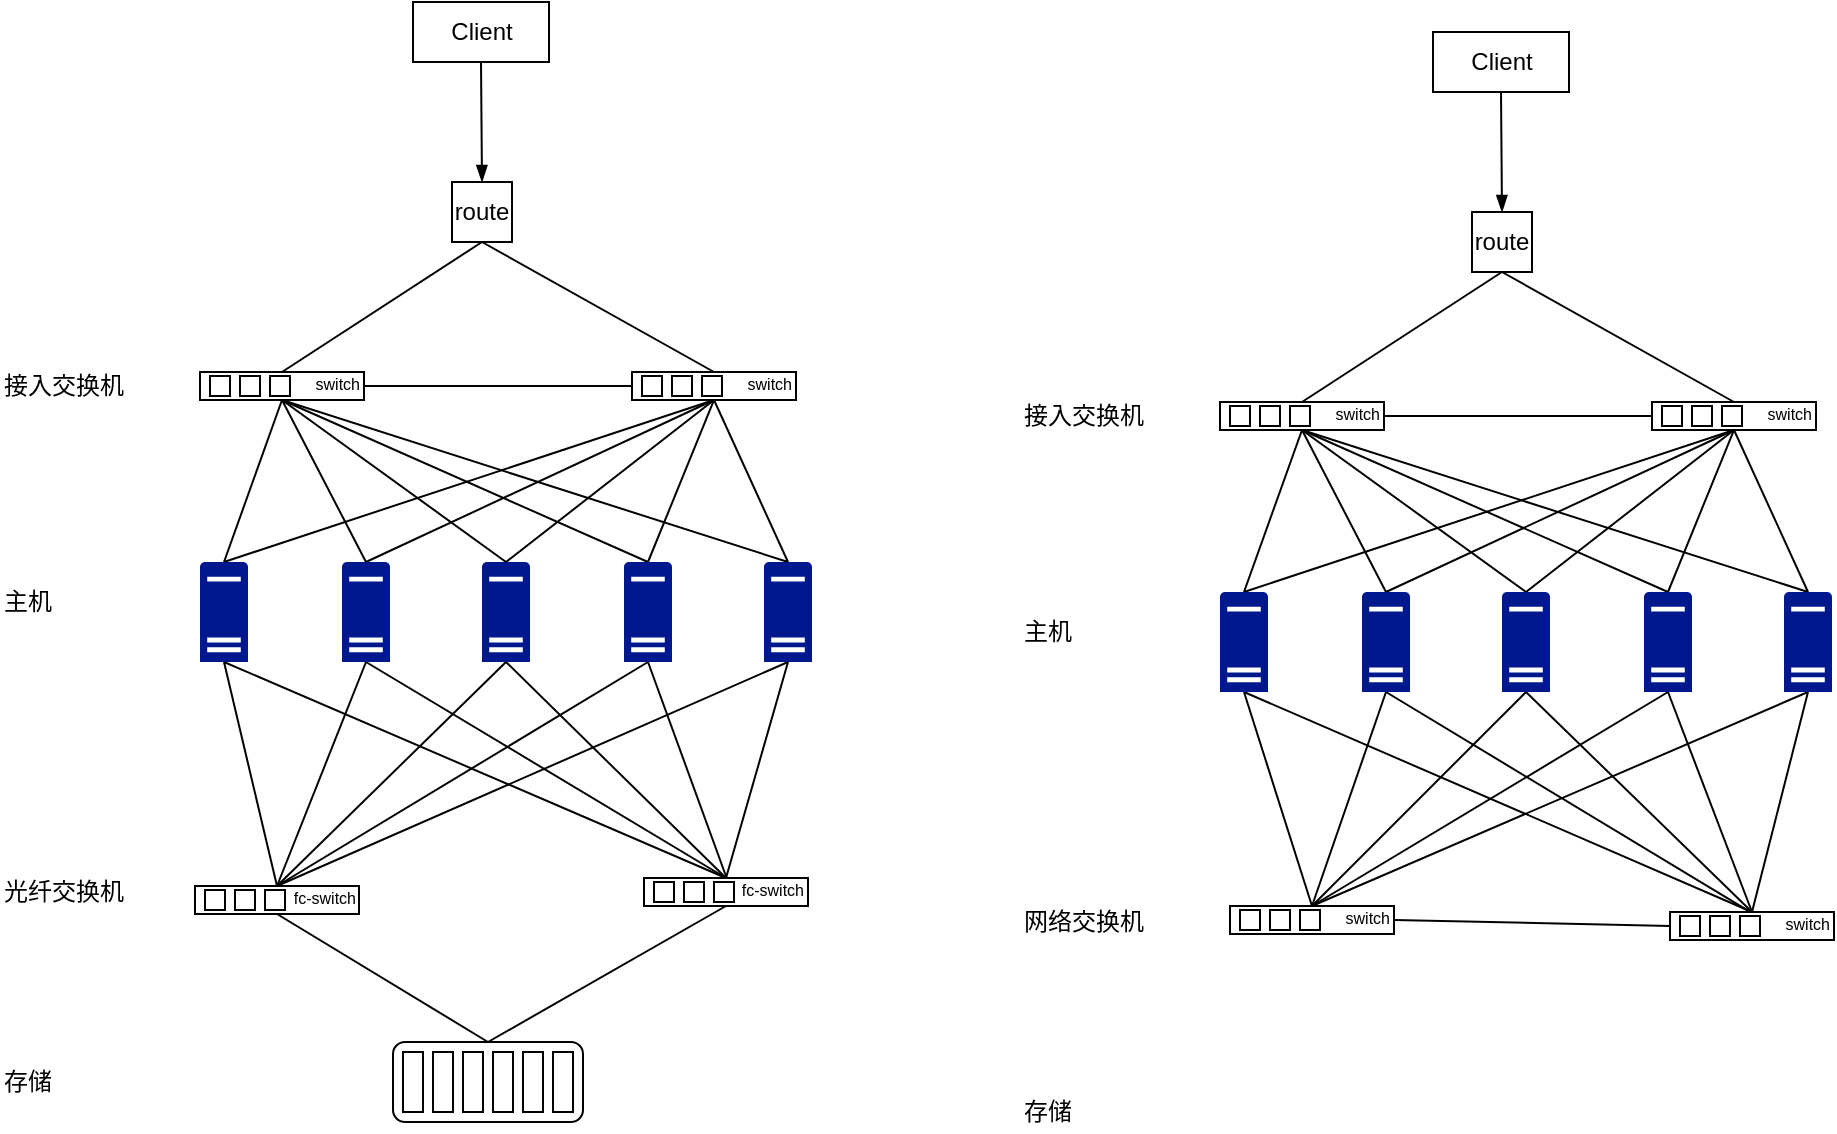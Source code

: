 <mxfile version="11.1.4" type="github"><diagram id="CaBk6unUI1Q5SFw8teh8" name="第 1 页"><mxGraphModel dx="1368" dy="835" grid="1" gridSize="10" guides="1" tooltips="1" connect="1" arrows="1" fold="1" page="1" pageScale="1" pageWidth="3300" pageHeight="4681" math="0" shadow="0"><root><mxCell id="0"/><mxCell id="1" parent="0"/><mxCell id="Tmh2mFzgpx1y0tMReMPV-80" style="rounded=0;orthogonalLoop=1;jettySize=auto;html=1;exitX=0.5;exitY=1;exitDx=0;exitDy=0;exitPerimeter=0;entryX=0.5;entryY=0;entryDx=0;entryDy=0;endArrow=none;endFill=0;" edge="1" parent="1" source="Tmh2mFzgpx1y0tMReMPV-3" target="Tmh2mFzgpx1y0tMReMPV-50"><mxGeometry relative="1" as="geometry"/></mxCell><mxCell id="Tmh2mFzgpx1y0tMReMPV-86" style="edgeStyle=none;rounded=0;orthogonalLoop=1;jettySize=auto;html=1;exitX=0.5;exitY=1;exitDx=0;exitDy=0;exitPerimeter=0;entryX=0.5;entryY=0;entryDx=0;entryDy=0;endArrow=none;endFill=0;" edge="1" parent="1" source="Tmh2mFzgpx1y0tMReMPV-3" target="Tmh2mFzgpx1y0tMReMPV-56"><mxGeometry relative="1" as="geometry"/></mxCell><mxCell id="Tmh2mFzgpx1y0tMReMPV-94" style="edgeStyle=none;rounded=0;orthogonalLoop=1;jettySize=auto;html=1;exitX=0.5;exitY=0;exitDx=0;exitDy=0;exitPerimeter=0;entryX=0.5;entryY=1;entryDx=0;entryDy=0;endArrow=none;endFill=0;" edge="1" parent="1" source="Tmh2mFzgpx1y0tMReMPV-3" target="Tmh2mFzgpx1y0tMReMPV-32"><mxGeometry relative="1" as="geometry"/></mxCell><mxCell id="Tmh2mFzgpx1y0tMReMPV-99" style="edgeStyle=none;rounded=0;orthogonalLoop=1;jettySize=auto;html=1;exitX=0.5;exitY=0;exitDx=0;exitDy=0;exitPerimeter=0;entryX=0.5;entryY=1;entryDx=0;entryDy=0;endArrow=none;endFill=0;" edge="1" parent="1" source="Tmh2mFzgpx1y0tMReMPV-3" target="Tmh2mFzgpx1y0tMReMPV-38"><mxGeometry relative="1" as="geometry"/></mxCell><mxCell id="Tmh2mFzgpx1y0tMReMPV-3" value="" style="pointerEvents=1;shadow=0;dashed=0;html=1;strokeColor=none;labelPosition=center;verticalLabelPosition=bottom;verticalAlign=top;align=center;shape=mxgraph.mscae.enterprise.server_generic;fillColor=#00188D;" vertex="1" parent="1"><mxGeometry x="150" y="320.0" width="24" height="50" as="geometry"/></mxCell><mxCell id="Tmh2mFzgpx1y0tMReMPV-84" style="edgeStyle=none;rounded=0;orthogonalLoop=1;jettySize=auto;html=1;exitX=0.5;exitY=1;exitDx=0;exitDy=0;exitPerimeter=0;entryX=0.5;entryY=0;entryDx=0;entryDy=0;endArrow=none;endFill=0;" edge="1" parent="1" source="Tmh2mFzgpx1y0tMReMPV-27" target="Tmh2mFzgpx1y0tMReMPV-50"><mxGeometry relative="1" as="geometry"/></mxCell><mxCell id="Tmh2mFzgpx1y0tMReMPV-88" style="edgeStyle=none;rounded=0;orthogonalLoop=1;jettySize=auto;html=1;exitX=0.5;exitY=1;exitDx=0;exitDy=0;exitPerimeter=0;entryX=0.633;entryY=-0.2;entryDx=0;entryDy=0;entryPerimeter=0;endArrow=none;endFill=0;" edge="1" parent="1" source="Tmh2mFzgpx1y0tMReMPV-27" target="Tmh2mFzgpx1y0tMReMPV-59"><mxGeometry relative="1" as="geometry"/></mxCell><mxCell id="Tmh2mFzgpx1y0tMReMPV-97" style="edgeStyle=none;rounded=0;orthogonalLoop=1;jettySize=auto;html=1;exitX=0.5;exitY=0;exitDx=0;exitDy=0;exitPerimeter=0;endArrow=none;endFill=0;entryX=0.5;entryY=1;entryDx=0;entryDy=0;" edge="1" parent="1" source="Tmh2mFzgpx1y0tMReMPV-27" target="Tmh2mFzgpx1y0tMReMPV-32"><mxGeometry relative="1" as="geometry"><mxPoint x="200" y="240" as="targetPoint"/></mxGeometry></mxCell><mxCell id="Tmh2mFzgpx1y0tMReMPV-103" style="edgeStyle=none;rounded=0;orthogonalLoop=1;jettySize=auto;html=1;exitX=0.5;exitY=0;exitDx=0;exitDy=0;exitPerimeter=0;entryX=0.499;entryY=1.015;entryDx=0;entryDy=0;entryPerimeter=0;endArrow=none;endFill=0;" edge="1" parent="1" source="Tmh2mFzgpx1y0tMReMPV-27" target="Tmh2mFzgpx1y0tMReMPV-38"><mxGeometry relative="1" as="geometry"/></mxCell><mxCell id="Tmh2mFzgpx1y0tMReMPV-27" value="" style="pointerEvents=1;shadow=0;dashed=0;html=1;strokeColor=none;labelPosition=center;verticalLabelPosition=bottom;verticalAlign=top;align=center;shape=mxgraph.mscae.enterprise.server_generic;fillColor=#00188D;" vertex="1" parent="1"><mxGeometry x="362" y="320.0" width="24" height="50" as="geometry"/></mxCell><mxCell id="Tmh2mFzgpx1y0tMReMPV-81" style="edgeStyle=none;rounded=0;orthogonalLoop=1;jettySize=auto;html=1;exitX=0.5;exitY=1;exitDx=0;exitDy=0;exitPerimeter=0;entryX=0.5;entryY=0;entryDx=0;entryDy=0;endArrow=none;endFill=0;" edge="1" parent="1" source="Tmh2mFzgpx1y0tMReMPV-28" target="Tmh2mFzgpx1y0tMReMPV-50"><mxGeometry relative="1" as="geometry"/></mxCell><mxCell id="Tmh2mFzgpx1y0tMReMPV-95" style="edgeStyle=none;rounded=0;orthogonalLoop=1;jettySize=auto;html=1;exitX=0.5;exitY=0;exitDx=0;exitDy=0;exitPerimeter=0;endArrow=none;endFill=0;entryX=0.5;entryY=1;entryDx=0;entryDy=0;" edge="1" parent="1" source="Tmh2mFzgpx1y0tMReMPV-28" target="Tmh2mFzgpx1y0tMReMPV-32"><mxGeometry relative="1" as="geometry"><mxPoint x="200" y="240" as="targetPoint"/></mxGeometry></mxCell><mxCell id="Tmh2mFzgpx1y0tMReMPV-101" style="edgeStyle=none;rounded=0;orthogonalLoop=1;jettySize=auto;html=1;exitX=0.5;exitY=0;exitDx=0;exitDy=0;exitPerimeter=0;entryX=0.5;entryY=1;entryDx=0;entryDy=0;endArrow=none;endFill=0;" edge="1" parent="1" source="Tmh2mFzgpx1y0tMReMPV-28" target="Tmh2mFzgpx1y0tMReMPV-38"><mxGeometry relative="1" as="geometry"/></mxCell><mxCell id="Tmh2mFzgpx1y0tMReMPV-189" style="edgeStyle=none;rounded=0;orthogonalLoop=1;jettySize=auto;html=1;exitX=0.5;exitY=1;exitDx=0;exitDy=0;exitPerimeter=0;startArrow=none;startFill=0;endArrow=none;endFill=0;entryX=0.5;entryY=0;entryDx=0;entryDy=0;" edge="1" parent="1" source="Tmh2mFzgpx1y0tMReMPV-28" target="Tmh2mFzgpx1y0tMReMPV-56"><mxGeometry relative="1" as="geometry"><mxPoint x="410" y="470" as="targetPoint"/></mxGeometry></mxCell><mxCell id="Tmh2mFzgpx1y0tMReMPV-28" value="" style="pointerEvents=1;shadow=0;dashed=0;html=1;strokeColor=none;labelPosition=center;verticalLabelPosition=bottom;verticalAlign=top;align=center;shape=mxgraph.mscae.enterprise.server_generic;fillColor=#00188D;" vertex="1" parent="1"><mxGeometry x="221" y="320.0" width="24" height="50" as="geometry"/></mxCell><mxCell id="Tmh2mFzgpx1y0tMReMPV-82" style="edgeStyle=none;rounded=0;orthogonalLoop=1;jettySize=auto;html=1;exitX=0.5;exitY=1;exitDx=0;exitDy=0;exitPerimeter=0;endArrow=none;endFill=0;entryX=0.5;entryY=0;entryDx=0;entryDy=0;" edge="1" parent="1" source="Tmh2mFzgpx1y0tMReMPV-29" target="Tmh2mFzgpx1y0tMReMPV-50"><mxGeometry relative="1" as="geometry"><mxPoint x="210" y="480.0" as="targetPoint"/></mxGeometry></mxCell><mxCell id="Tmh2mFzgpx1y0tMReMPV-87" style="edgeStyle=none;rounded=0;orthogonalLoop=1;jettySize=auto;html=1;exitX=0.5;exitY=1;exitDx=0;exitDy=0;exitPerimeter=0;endArrow=none;endFill=0;entryX=0.5;entryY=0;entryDx=0;entryDy=0;" edge="1" parent="1" source="Tmh2mFzgpx1y0tMReMPV-29" target="Tmh2mFzgpx1y0tMReMPV-56"><mxGeometry relative="1" as="geometry"><mxPoint x="380" y="480" as="targetPoint"/></mxGeometry></mxCell><mxCell id="Tmh2mFzgpx1y0tMReMPV-96" style="edgeStyle=none;rounded=0;orthogonalLoop=1;jettySize=auto;html=1;exitX=0.5;exitY=0;exitDx=0;exitDy=0;exitPerimeter=0;endArrow=none;endFill=0;entryX=0.5;entryY=1;entryDx=0;entryDy=0;" edge="1" parent="1" source="Tmh2mFzgpx1y0tMReMPV-29" target="Tmh2mFzgpx1y0tMReMPV-32"><mxGeometry relative="1" as="geometry"><mxPoint x="200" y="240" as="targetPoint"/></mxGeometry></mxCell><mxCell id="Tmh2mFzgpx1y0tMReMPV-102" style="edgeStyle=none;rounded=0;orthogonalLoop=1;jettySize=auto;html=1;exitX=0.5;exitY=0;exitDx=0;exitDy=0;exitPerimeter=0;endArrow=none;endFill=0;entryX=0.5;entryY=1;entryDx=0;entryDy=0;" edge="1" parent="1" source="Tmh2mFzgpx1y0tMReMPV-29" target="Tmh2mFzgpx1y0tMReMPV-38"><mxGeometry relative="1" as="geometry"><mxPoint x="370" y="230" as="targetPoint"/></mxGeometry></mxCell><mxCell id="Tmh2mFzgpx1y0tMReMPV-29" value="" style="pointerEvents=1;shadow=0;dashed=0;html=1;strokeColor=none;labelPosition=center;verticalLabelPosition=bottom;verticalAlign=top;align=center;shape=mxgraph.mscae.enterprise.server_generic;fillColor=#00188D;" vertex="1" parent="1"><mxGeometry x="291" y="320.0" width="24" height="50" as="geometry"/></mxCell><mxCell id="Tmh2mFzgpx1y0tMReMPV-85" style="edgeStyle=none;rounded=0;orthogonalLoop=1;jettySize=auto;html=1;exitX=0.5;exitY=1;exitDx=0;exitDy=0;exitPerimeter=0;entryX=0.5;entryY=0;entryDx=0;entryDy=0;endArrow=none;endFill=0;" edge="1" parent="1" source="Tmh2mFzgpx1y0tMReMPV-30" target="Tmh2mFzgpx1y0tMReMPV-50"><mxGeometry relative="1" as="geometry"/></mxCell><mxCell id="Tmh2mFzgpx1y0tMReMPV-89" style="edgeStyle=none;rounded=0;orthogonalLoop=1;jettySize=auto;html=1;exitX=0.5;exitY=1;exitDx=0;exitDy=0;exitPerimeter=0;entryX=0.5;entryY=0;entryDx=0;entryDy=0;endArrow=none;endFill=0;" edge="1" parent="1" source="Tmh2mFzgpx1y0tMReMPV-30" target="Tmh2mFzgpx1y0tMReMPV-56"><mxGeometry relative="1" as="geometry"/></mxCell><mxCell id="Tmh2mFzgpx1y0tMReMPV-98" style="edgeStyle=none;rounded=0;orthogonalLoop=1;jettySize=auto;html=1;exitX=0.5;exitY=0;exitDx=0;exitDy=0;exitPerimeter=0;endArrow=none;endFill=0;entryX=0.5;entryY=1;entryDx=0;entryDy=0;" edge="1" parent="1" source="Tmh2mFzgpx1y0tMReMPV-30" target="Tmh2mFzgpx1y0tMReMPV-32"><mxGeometry relative="1" as="geometry"><mxPoint x="200" y="240" as="targetPoint"/></mxGeometry></mxCell><mxCell id="Tmh2mFzgpx1y0tMReMPV-104" style="edgeStyle=none;rounded=0;orthogonalLoop=1;jettySize=auto;html=1;exitX=0.5;exitY=0;exitDx=0;exitDy=0;exitPerimeter=0;entryX=0.5;entryY=1;entryDx=0;entryDy=0;endArrow=none;endFill=0;" edge="1" parent="1" source="Tmh2mFzgpx1y0tMReMPV-30" target="Tmh2mFzgpx1y0tMReMPV-38"><mxGeometry relative="1" as="geometry"/></mxCell><mxCell id="Tmh2mFzgpx1y0tMReMPV-30" value="" style="pointerEvents=1;shadow=0;dashed=0;html=1;strokeColor=none;labelPosition=center;verticalLabelPosition=bottom;verticalAlign=top;align=center;shape=mxgraph.mscae.enterprise.server_generic;fillColor=#00188D;" vertex="1" parent="1"><mxGeometry x="432" y="320.0" width="24" height="50" as="geometry"/></mxCell><mxCell id="Tmh2mFzgpx1y0tMReMPV-93" style="edgeStyle=none;rounded=0;orthogonalLoop=1;jettySize=auto;html=1;exitX=0.5;exitY=1;exitDx=0;exitDy=0;entryX=0.5;entryY=0;entryDx=0;entryDy=0;endArrow=none;endFill=0;" edge="1" parent="1" source="Tmh2mFzgpx1y0tMReMPV-47" target="Tmh2mFzgpx1y0tMReMPV-32"><mxGeometry relative="1" as="geometry"/></mxCell><mxCell id="Tmh2mFzgpx1y0tMReMPV-105" style="edgeStyle=none;rounded=0;orthogonalLoop=1;jettySize=auto;html=1;exitX=0.5;exitY=1;exitDx=0;exitDy=0;entryX=0.5;entryY=0;entryDx=0;entryDy=0;endArrow=none;endFill=0;" edge="1" parent="1" source="Tmh2mFzgpx1y0tMReMPV-47" target="Tmh2mFzgpx1y0tMReMPV-38"><mxGeometry relative="1" as="geometry"/></mxCell><mxCell id="Tmh2mFzgpx1y0tMReMPV-47" value="route" style="whiteSpace=wrap;html=1;aspect=fixed;fillColor=#FFFFFF;" vertex="1" parent="1"><mxGeometry x="276" y="130" width="30" height="30" as="geometry"/></mxCell><mxCell id="Tmh2mFzgpx1y0tMReMPV-60" value="" style="group" vertex="1" connectable="0" parent="1"><mxGeometry x="372" y="478" width="82" height="14" as="geometry"/></mxCell><mxCell id="Tmh2mFzgpx1y0tMReMPV-54" value="" style="group" vertex="1" connectable="0" parent="Tmh2mFzgpx1y0tMReMPV-60"><mxGeometry width="82" height="14" as="geometry"/></mxCell><mxCell id="Tmh2mFzgpx1y0tMReMPV-55" value="" style="group" vertex="1" connectable="0" parent="Tmh2mFzgpx1y0tMReMPV-54"><mxGeometry width="82" height="14" as="geometry"/></mxCell><mxCell id="Tmh2mFzgpx1y0tMReMPV-56" value="&lt;p&gt;&lt;font style=&quot;font-size: 8px ; line-height: 310%&quot;&gt;fc-switch&lt;/font&gt;&lt;/p&gt;" style="rounded=1;whiteSpace=wrap;html=1;fillColor=#FFFFFF;arcSize=0;align=right;" vertex="1" parent="Tmh2mFzgpx1y0tMReMPV-55"><mxGeometry width="82" height="14" as="geometry"/></mxCell><mxCell id="Tmh2mFzgpx1y0tMReMPV-57" value="" style="whiteSpace=wrap;html=1;aspect=fixed;fillColor=#FFFFFF;" vertex="1" parent="Tmh2mFzgpx1y0tMReMPV-55"><mxGeometry x="5" y="2" width="10" height="10" as="geometry"/></mxCell><mxCell id="Tmh2mFzgpx1y0tMReMPV-58" value="" style="whiteSpace=wrap;html=1;aspect=fixed;fillColor=#FFFFFF;" vertex="1" parent="Tmh2mFzgpx1y0tMReMPV-55"><mxGeometry x="20" y="2" width="10" height="10" as="geometry"/></mxCell><mxCell id="Tmh2mFzgpx1y0tMReMPV-59" value="" style="whiteSpace=wrap;html=1;aspect=fixed;fillColor=#FFFFFF;" vertex="1" parent="Tmh2mFzgpx1y0tMReMPV-55"><mxGeometry x="35" y="2" width="10" height="10" as="geometry"/></mxCell><mxCell id="Tmh2mFzgpx1y0tMReMPV-61" value="" style="group" vertex="1" connectable="0" parent="1"><mxGeometry x="147.5" y="482" width="82" height="14" as="geometry"/></mxCell><mxCell id="Tmh2mFzgpx1y0tMReMPV-48" value="" style="group" vertex="1" connectable="0" parent="Tmh2mFzgpx1y0tMReMPV-61"><mxGeometry width="82" height="14" as="geometry"/></mxCell><mxCell id="Tmh2mFzgpx1y0tMReMPV-49" value="" style="group" vertex="1" connectable="0" parent="Tmh2mFzgpx1y0tMReMPV-48"><mxGeometry width="82" height="14" as="geometry"/></mxCell><mxCell id="Tmh2mFzgpx1y0tMReMPV-50" value="&lt;p&gt;&lt;font style=&quot;font-size: 8px ; line-height: 310%&quot;&gt;fc-switch&lt;/font&gt;&lt;/p&gt;" style="rounded=1;whiteSpace=wrap;html=1;fillColor=#FFFFFF;arcSize=0;align=right;" vertex="1" parent="Tmh2mFzgpx1y0tMReMPV-49"><mxGeometry width="82" height="14" as="geometry"/></mxCell><mxCell id="Tmh2mFzgpx1y0tMReMPV-51" value="" style="whiteSpace=wrap;html=1;aspect=fixed;fillColor=#FFFFFF;" vertex="1" parent="Tmh2mFzgpx1y0tMReMPV-49"><mxGeometry x="5" y="2" width="10" height="10" as="geometry"/></mxCell><mxCell id="Tmh2mFzgpx1y0tMReMPV-52" value="" style="whiteSpace=wrap;html=1;aspect=fixed;fillColor=#FFFFFF;" vertex="1" parent="Tmh2mFzgpx1y0tMReMPV-49"><mxGeometry x="20" y="2" width="10" height="10" as="geometry"/></mxCell><mxCell id="Tmh2mFzgpx1y0tMReMPV-53" value="" style="whiteSpace=wrap;html=1;aspect=fixed;fillColor=#FFFFFF;" vertex="1" parent="Tmh2mFzgpx1y0tMReMPV-49"><mxGeometry x="35" y="2" width="10" height="10" as="geometry"/></mxCell><mxCell id="Tmh2mFzgpx1y0tMReMPV-62" value="" style="group" vertex="1" connectable="0" parent="1"><mxGeometry x="150" y="225" width="82" height="14" as="geometry"/></mxCell><mxCell id="Tmh2mFzgpx1y0tMReMPV-31" value="" style="group" vertex="1" connectable="0" parent="Tmh2mFzgpx1y0tMReMPV-62"><mxGeometry width="82" height="14" as="geometry"/></mxCell><mxCell id="Tmh2mFzgpx1y0tMReMPV-32" value="&lt;p&gt;&lt;font style=&quot;font-size: 8px ; line-height: 310%&quot;&gt;switch&lt;/font&gt;&lt;/p&gt;" style="rounded=1;whiteSpace=wrap;html=1;fillColor=#FFFFFF;arcSize=0;align=right;" vertex="1" parent="Tmh2mFzgpx1y0tMReMPV-31"><mxGeometry width="82" height="14" as="geometry"/></mxCell><mxCell id="Tmh2mFzgpx1y0tMReMPV-33" value="" style="whiteSpace=wrap;html=1;aspect=fixed;fillColor=#FFFFFF;" vertex="1" parent="Tmh2mFzgpx1y0tMReMPV-31"><mxGeometry x="5" y="2" width="10" height="10" as="geometry"/></mxCell><mxCell id="Tmh2mFzgpx1y0tMReMPV-34" value="" style="whiteSpace=wrap;html=1;aspect=fixed;fillColor=#FFFFFF;" vertex="1" parent="Tmh2mFzgpx1y0tMReMPV-31"><mxGeometry x="20" y="2" width="10" height="10" as="geometry"/></mxCell><mxCell id="Tmh2mFzgpx1y0tMReMPV-35" value="" style="whiteSpace=wrap;html=1;aspect=fixed;fillColor=#FFFFFF;" vertex="1" parent="Tmh2mFzgpx1y0tMReMPV-31"><mxGeometry x="35" y="2" width="10" height="10" as="geometry"/></mxCell><mxCell id="Tmh2mFzgpx1y0tMReMPV-63" value="" style="group" vertex="1" connectable="0" parent="1"><mxGeometry x="366" y="225" width="82" height="14" as="geometry"/></mxCell><mxCell id="Tmh2mFzgpx1y0tMReMPV-37" value="" style="group" vertex="1" connectable="0" parent="Tmh2mFzgpx1y0tMReMPV-63"><mxGeometry width="82" height="14" as="geometry"/></mxCell><mxCell id="Tmh2mFzgpx1y0tMReMPV-38" value="&lt;p&gt;&lt;font style=&quot;font-size: 8px ; line-height: 310%&quot;&gt;switch&lt;/font&gt;&lt;/p&gt;" style="rounded=1;whiteSpace=wrap;html=1;fillColor=#FFFFFF;arcSize=0;align=right;" vertex="1" parent="Tmh2mFzgpx1y0tMReMPV-37"><mxGeometry width="82" height="14" as="geometry"/></mxCell><mxCell id="Tmh2mFzgpx1y0tMReMPV-39" value="" style="whiteSpace=wrap;html=1;aspect=fixed;fillColor=#FFFFFF;" vertex="1" parent="Tmh2mFzgpx1y0tMReMPV-37"><mxGeometry x="5" y="2" width="10" height="10" as="geometry"/></mxCell><mxCell id="Tmh2mFzgpx1y0tMReMPV-40" value="" style="whiteSpace=wrap;html=1;aspect=fixed;fillColor=#FFFFFF;" vertex="1" parent="Tmh2mFzgpx1y0tMReMPV-37"><mxGeometry x="20" y="2" width="10" height="10" as="geometry"/></mxCell><mxCell id="Tmh2mFzgpx1y0tMReMPV-41" value="" style="whiteSpace=wrap;html=1;aspect=fixed;fillColor=#FFFFFF;" vertex="1" parent="Tmh2mFzgpx1y0tMReMPV-37"><mxGeometry x="35" y="2" width="10" height="10" as="geometry"/></mxCell><mxCell id="Tmh2mFzgpx1y0tMReMPV-79" value="" style="group" vertex="1" connectable="0" parent="1"><mxGeometry x="246.5" y="560" width="95" height="40" as="geometry"/></mxCell><mxCell id="Tmh2mFzgpx1y0tMReMPV-77" value="" style="group" vertex="1" connectable="0" parent="Tmh2mFzgpx1y0tMReMPV-79"><mxGeometry width="95" height="40" as="geometry"/></mxCell><mxCell id="Tmh2mFzgpx1y0tMReMPV-74" value="" style="group" vertex="1" connectable="0" parent="Tmh2mFzgpx1y0tMReMPV-77"><mxGeometry width="95" height="40" as="geometry"/></mxCell><mxCell id="Tmh2mFzgpx1y0tMReMPV-73" value="" style="group" vertex="1" connectable="0" parent="Tmh2mFzgpx1y0tMReMPV-74"><mxGeometry width="95" height="40" as="geometry"/></mxCell><mxCell id="Tmh2mFzgpx1y0tMReMPV-64" value="" style="group" vertex="1" connectable="0" parent="Tmh2mFzgpx1y0tMReMPV-73"><mxGeometry width="95" height="40" as="geometry"/></mxCell><mxCell id="Tmh2mFzgpx1y0tMReMPV-65" value="" style="rounded=1;whiteSpace=wrap;html=1;fillColor=#FFFFFF;" vertex="1" parent="Tmh2mFzgpx1y0tMReMPV-64"><mxGeometry width="95" height="40" as="geometry"/></mxCell><mxCell id="Tmh2mFzgpx1y0tMReMPV-66" value="" style="rounded=0;whiteSpace=wrap;html=1;fillColor=#FFFFFF;" vertex="1" parent="Tmh2mFzgpx1y0tMReMPV-64"><mxGeometry x="5" y="5" width="10" height="30" as="geometry"/></mxCell><mxCell id="Tmh2mFzgpx1y0tMReMPV-67" value="" style="rounded=0;whiteSpace=wrap;html=1;fillColor=#FFFFFF;" vertex="1" parent="Tmh2mFzgpx1y0tMReMPV-64"><mxGeometry x="20" y="5" width="10" height="30" as="geometry"/></mxCell><mxCell id="Tmh2mFzgpx1y0tMReMPV-68" value="" style="rounded=0;whiteSpace=wrap;html=1;fillColor=#FFFFFF;" vertex="1" parent="Tmh2mFzgpx1y0tMReMPV-64"><mxGeometry x="35" y="5" width="10" height="30" as="geometry"/></mxCell><mxCell id="Tmh2mFzgpx1y0tMReMPV-69" value="" style="rounded=0;whiteSpace=wrap;html=1;fillColor=#FFFFFF;" vertex="1" parent="Tmh2mFzgpx1y0tMReMPV-64"><mxGeometry x="50" y="5" width="10" height="30" as="geometry"/></mxCell><mxCell id="Tmh2mFzgpx1y0tMReMPV-70" value="" style="rounded=0;whiteSpace=wrap;html=1;fillColor=#FFFFFF;" vertex="1" parent="Tmh2mFzgpx1y0tMReMPV-64"><mxGeometry x="65" y="5" width="10" height="30" as="geometry"/></mxCell><mxCell id="Tmh2mFzgpx1y0tMReMPV-71" value="" style="rounded=0;whiteSpace=wrap;html=1;fillColor=#FFFFFF;" vertex="1" parent="Tmh2mFzgpx1y0tMReMPV-64"><mxGeometry x="80" y="5" width="10" height="30" as="geometry"/></mxCell><mxCell id="Tmh2mFzgpx1y0tMReMPV-90" style="edgeStyle=none;rounded=0;orthogonalLoop=1;jettySize=auto;html=1;exitX=0.5;exitY=1;exitDx=0;exitDy=0;entryX=0.5;entryY=0;entryDx=0;entryDy=0;endArrow=none;endFill=0;" edge="1" parent="1" source="Tmh2mFzgpx1y0tMReMPV-50" target="Tmh2mFzgpx1y0tMReMPV-65"><mxGeometry relative="1" as="geometry"/></mxCell><mxCell id="Tmh2mFzgpx1y0tMReMPV-91" style="edgeStyle=none;rounded=0;orthogonalLoop=1;jettySize=auto;html=1;exitX=0.5;exitY=1;exitDx=0;exitDy=0;entryX=0.5;entryY=0;entryDx=0;entryDy=0;endArrow=none;endFill=0;" edge="1" parent="1" source="Tmh2mFzgpx1y0tMReMPV-56" target="Tmh2mFzgpx1y0tMReMPV-65"><mxGeometry relative="1" as="geometry"/></mxCell><mxCell id="Tmh2mFzgpx1y0tMReMPV-107" style="edgeStyle=none;rounded=0;orthogonalLoop=1;jettySize=auto;html=1;exitX=0.5;exitY=1;exitDx=0;exitDy=0;entryX=0.5;entryY=0;entryDx=0;entryDy=0;endArrow=blockThin;endFill=1;startArrow=none;startFill=0;" edge="1" parent="1" source="Tmh2mFzgpx1y0tMReMPV-106" target="Tmh2mFzgpx1y0tMReMPV-47"><mxGeometry relative="1" as="geometry"/></mxCell><mxCell id="Tmh2mFzgpx1y0tMReMPV-106" value="Client" style="rounded=0;whiteSpace=wrap;html=1;fillColor=#FFFFFF;" vertex="1" parent="1"><mxGeometry x="256.5" y="40" width="68" height="30" as="geometry"/></mxCell><mxCell id="Tmh2mFzgpx1y0tMReMPV-109" value="接入交换机" style="text;html=1;resizable=0;points=[];autosize=1;align=left;verticalAlign=top;spacingTop=-4;" vertex="1" parent="1"><mxGeometry x="50" y="222" width="80" height="20" as="geometry"/></mxCell><mxCell id="Tmh2mFzgpx1y0tMReMPV-110" value="主机" style="text;html=1;resizable=0;points=[];autosize=1;align=left;verticalAlign=top;spacingTop=-4;" vertex="1" parent="1"><mxGeometry x="50" y="330" width="40" height="20" as="geometry"/></mxCell><mxCell id="Tmh2mFzgpx1y0tMReMPV-111" value="光纤交换机" style="text;html=1;resizable=0;points=[];autosize=1;align=left;verticalAlign=top;spacingTop=-4;" vertex="1" parent="1"><mxGeometry x="50" y="475" width="80" height="20" as="geometry"/></mxCell><mxCell id="Tmh2mFzgpx1y0tMReMPV-112" value="存储" style="text;html=1;resizable=0;points=[];autosize=1;align=left;verticalAlign=top;spacingTop=-4;" vertex="1" parent="1"><mxGeometry x="50" y="570" width="40" height="20" as="geometry"/></mxCell><mxCell id="Tmh2mFzgpx1y0tMReMPV-116" style="rounded=0;orthogonalLoop=1;jettySize=auto;html=1;exitX=0.5;exitY=1;exitDx=0;exitDy=0;exitPerimeter=0;entryX=0.5;entryY=0;entryDx=0;entryDy=0;endArrow=none;endFill=0;" edge="1" parent="1" source="Tmh2mFzgpx1y0tMReMPV-120" target="Tmh2mFzgpx1y0tMReMPV-191"><mxGeometry relative="1" as="geometry"><mxPoint x="698.5" y="497" as="targetPoint"/></mxGeometry></mxCell><mxCell id="Tmh2mFzgpx1y0tMReMPV-117" style="edgeStyle=none;rounded=0;orthogonalLoop=1;jettySize=auto;html=1;exitX=0.5;exitY=1;exitDx=0;exitDy=0;exitPerimeter=0;entryX=0.5;entryY=0;entryDx=0;entryDy=0;endArrow=none;endFill=0;" edge="1" parent="1" source="Tmh2mFzgpx1y0tMReMPV-120" target="Tmh2mFzgpx1y0tMReMPV-196"><mxGeometry relative="1" as="geometry"><mxPoint x="923" y="493" as="targetPoint"/></mxGeometry></mxCell><mxCell id="Tmh2mFzgpx1y0tMReMPV-118" style="edgeStyle=none;rounded=0;orthogonalLoop=1;jettySize=auto;html=1;exitX=0.5;exitY=0;exitDx=0;exitDy=0;exitPerimeter=0;entryX=0.5;entryY=1;entryDx=0;entryDy=0;endArrow=none;endFill=0;" edge="1" parent="1" source="Tmh2mFzgpx1y0tMReMPV-120" target="Tmh2mFzgpx1y0tMReMPV-159"><mxGeometry relative="1" as="geometry"/></mxCell><mxCell id="Tmh2mFzgpx1y0tMReMPV-119" style="edgeStyle=none;rounded=0;orthogonalLoop=1;jettySize=auto;html=1;exitX=0.5;exitY=0;exitDx=0;exitDy=0;exitPerimeter=0;entryX=0.5;entryY=1;entryDx=0;entryDy=0;endArrow=none;endFill=0;" edge="1" parent="1" source="Tmh2mFzgpx1y0tMReMPV-120" target="Tmh2mFzgpx1y0tMReMPV-165"><mxGeometry relative="1" as="geometry"/></mxCell><mxCell id="Tmh2mFzgpx1y0tMReMPV-120" value="" style="pointerEvents=1;shadow=0;dashed=0;html=1;strokeColor=none;labelPosition=center;verticalLabelPosition=bottom;verticalAlign=top;align=center;shape=mxgraph.mscae.enterprise.server_generic;fillColor=#00188D;" vertex="1" parent="1"><mxGeometry x="660" y="335.0" width="24" height="50" as="geometry"/></mxCell><mxCell id="Tmh2mFzgpx1y0tMReMPV-121" style="edgeStyle=none;rounded=0;orthogonalLoop=1;jettySize=auto;html=1;exitX=0.5;exitY=1;exitDx=0;exitDy=0;exitPerimeter=0;entryX=0.5;entryY=0;entryDx=0;entryDy=0;endArrow=none;endFill=0;" edge="1" parent="1" source="Tmh2mFzgpx1y0tMReMPV-125" target="Tmh2mFzgpx1y0tMReMPV-191"><mxGeometry relative="1" as="geometry"><mxPoint x="698.5" y="497" as="targetPoint"/></mxGeometry></mxCell><mxCell id="Tmh2mFzgpx1y0tMReMPV-122" style="edgeStyle=none;rounded=0;orthogonalLoop=1;jettySize=auto;html=1;exitX=0.5;exitY=1;exitDx=0;exitDy=0;exitPerimeter=0;entryX=0.5;entryY=0;entryDx=0;entryDy=0;endArrow=none;endFill=0;" edge="1" parent="1" source="Tmh2mFzgpx1y0tMReMPV-125" target="Tmh2mFzgpx1y0tMReMPV-196"><mxGeometry relative="1" as="geometry"><mxPoint x="923.33" y="493" as="targetPoint"/></mxGeometry></mxCell><mxCell id="Tmh2mFzgpx1y0tMReMPV-123" style="edgeStyle=none;rounded=0;orthogonalLoop=1;jettySize=auto;html=1;exitX=0.5;exitY=0;exitDx=0;exitDy=0;exitPerimeter=0;endArrow=none;endFill=0;entryX=0.5;entryY=1;entryDx=0;entryDy=0;" edge="1" parent="1" source="Tmh2mFzgpx1y0tMReMPV-125" target="Tmh2mFzgpx1y0tMReMPV-159"><mxGeometry relative="1" as="geometry"><mxPoint x="710" y="255" as="targetPoint"/></mxGeometry></mxCell><mxCell id="Tmh2mFzgpx1y0tMReMPV-124" style="edgeStyle=none;rounded=0;orthogonalLoop=1;jettySize=auto;html=1;exitX=0.5;exitY=0;exitDx=0;exitDy=0;exitPerimeter=0;entryX=0.499;entryY=1.015;entryDx=0;entryDy=0;entryPerimeter=0;endArrow=none;endFill=0;" edge="1" parent="1" source="Tmh2mFzgpx1y0tMReMPV-125" target="Tmh2mFzgpx1y0tMReMPV-165"><mxGeometry relative="1" as="geometry"/></mxCell><mxCell id="Tmh2mFzgpx1y0tMReMPV-125" value="" style="pointerEvents=1;shadow=0;dashed=0;html=1;strokeColor=none;labelPosition=center;verticalLabelPosition=bottom;verticalAlign=top;align=center;shape=mxgraph.mscae.enterprise.server_generic;fillColor=#00188D;" vertex="1" parent="1"><mxGeometry x="872" y="335.0" width="24" height="50" as="geometry"/></mxCell><mxCell id="Tmh2mFzgpx1y0tMReMPV-126" style="edgeStyle=none;rounded=0;orthogonalLoop=1;jettySize=auto;html=1;exitX=0.5;exitY=1;exitDx=0;exitDy=0;exitPerimeter=0;entryX=0.5;entryY=0;entryDx=0;entryDy=0;endArrow=none;endFill=0;" edge="1" parent="1" source="Tmh2mFzgpx1y0tMReMPV-129" target="Tmh2mFzgpx1y0tMReMPV-191"><mxGeometry relative="1" as="geometry"><mxPoint x="698.5" y="497" as="targetPoint"/></mxGeometry></mxCell><mxCell id="Tmh2mFzgpx1y0tMReMPV-127" style="edgeStyle=none;rounded=0;orthogonalLoop=1;jettySize=auto;html=1;exitX=0.5;exitY=0;exitDx=0;exitDy=0;exitPerimeter=0;endArrow=none;endFill=0;entryX=0.5;entryY=1;entryDx=0;entryDy=0;" edge="1" parent="1" source="Tmh2mFzgpx1y0tMReMPV-129" target="Tmh2mFzgpx1y0tMReMPV-159"><mxGeometry relative="1" as="geometry"><mxPoint x="710" y="255" as="targetPoint"/></mxGeometry></mxCell><mxCell id="Tmh2mFzgpx1y0tMReMPV-128" style="edgeStyle=none;rounded=0;orthogonalLoop=1;jettySize=auto;html=1;exitX=0.5;exitY=0;exitDx=0;exitDy=0;exitPerimeter=0;entryX=0.5;entryY=1;entryDx=0;entryDy=0;endArrow=none;endFill=0;" edge="1" parent="1" source="Tmh2mFzgpx1y0tMReMPV-129" target="Tmh2mFzgpx1y0tMReMPV-165"><mxGeometry relative="1" as="geometry"/></mxCell><mxCell id="Tmh2mFzgpx1y0tMReMPV-200" style="edgeStyle=none;rounded=0;orthogonalLoop=1;jettySize=auto;html=1;exitX=0.5;exitY=1;exitDx=0;exitDy=0;exitPerimeter=0;startArrow=none;startFill=0;endArrow=none;endFill=0;entryX=0.491;entryY=0.008;entryDx=0;entryDy=0;entryPerimeter=0;" edge="1" parent="1" source="Tmh2mFzgpx1y0tMReMPV-129" target="Tmh2mFzgpx1y0tMReMPV-196"><mxGeometry relative="1" as="geometry"><mxPoint x="920" y="490" as="targetPoint"/></mxGeometry></mxCell><mxCell id="Tmh2mFzgpx1y0tMReMPV-129" value="" style="pointerEvents=1;shadow=0;dashed=0;html=1;strokeColor=none;labelPosition=center;verticalLabelPosition=bottom;verticalAlign=top;align=center;shape=mxgraph.mscae.enterprise.server_generic;fillColor=#00188D;" vertex="1" parent="1"><mxGeometry x="731" y="335.0" width="24" height="50" as="geometry"/></mxCell><mxCell id="Tmh2mFzgpx1y0tMReMPV-130" style="edgeStyle=none;rounded=0;orthogonalLoop=1;jettySize=auto;html=1;exitX=0.5;exitY=1;exitDx=0;exitDy=0;exitPerimeter=0;endArrow=none;endFill=0;entryX=0.5;entryY=0;entryDx=0;entryDy=0;" edge="1" parent="1" source="Tmh2mFzgpx1y0tMReMPV-134" target="Tmh2mFzgpx1y0tMReMPV-191"><mxGeometry relative="1" as="geometry"><mxPoint x="698.5" y="497" as="targetPoint"/></mxGeometry></mxCell><mxCell id="Tmh2mFzgpx1y0tMReMPV-131" style="edgeStyle=none;rounded=0;orthogonalLoop=1;jettySize=auto;html=1;exitX=0.5;exitY=1;exitDx=0;exitDy=0;exitPerimeter=0;endArrow=none;endFill=0;entryX=0.5;entryY=0;entryDx=0;entryDy=0;" edge="1" parent="1" source="Tmh2mFzgpx1y0tMReMPV-134" target="Tmh2mFzgpx1y0tMReMPV-196"><mxGeometry relative="1" as="geometry"><mxPoint x="923" y="493" as="targetPoint"/></mxGeometry></mxCell><mxCell id="Tmh2mFzgpx1y0tMReMPV-132" style="edgeStyle=none;rounded=0;orthogonalLoop=1;jettySize=auto;html=1;exitX=0.5;exitY=0;exitDx=0;exitDy=0;exitPerimeter=0;endArrow=none;endFill=0;entryX=0.5;entryY=1;entryDx=0;entryDy=0;" edge="1" parent="1" source="Tmh2mFzgpx1y0tMReMPV-134" target="Tmh2mFzgpx1y0tMReMPV-159"><mxGeometry relative="1" as="geometry"><mxPoint x="710" y="255" as="targetPoint"/></mxGeometry></mxCell><mxCell id="Tmh2mFzgpx1y0tMReMPV-133" style="edgeStyle=none;rounded=0;orthogonalLoop=1;jettySize=auto;html=1;exitX=0.5;exitY=0;exitDx=0;exitDy=0;exitPerimeter=0;endArrow=none;endFill=0;entryX=0.5;entryY=1;entryDx=0;entryDy=0;" edge="1" parent="1" source="Tmh2mFzgpx1y0tMReMPV-134" target="Tmh2mFzgpx1y0tMReMPV-165"><mxGeometry relative="1" as="geometry"><mxPoint x="880" y="245" as="targetPoint"/></mxGeometry></mxCell><mxCell id="Tmh2mFzgpx1y0tMReMPV-134" value="" style="pointerEvents=1;shadow=0;dashed=0;html=1;strokeColor=none;labelPosition=center;verticalLabelPosition=bottom;verticalAlign=top;align=center;shape=mxgraph.mscae.enterprise.server_generic;fillColor=#00188D;" vertex="1" parent="1"><mxGeometry x="801" y="335.0" width="24" height="50" as="geometry"/></mxCell><mxCell id="Tmh2mFzgpx1y0tMReMPV-135" style="edgeStyle=none;rounded=0;orthogonalLoop=1;jettySize=auto;html=1;exitX=0.5;exitY=1;exitDx=0;exitDy=0;exitPerimeter=0;entryX=0.5;entryY=0;entryDx=0;entryDy=0;endArrow=none;endFill=0;" edge="1" parent="1" source="Tmh2mFzgpx1y0tMReMPV-139" target="Tmh2mFzgpx1y0tMReMPV-191"><mxGeometry relative="1" as="geometry"><mxPoint x="698.5" y="497" as="targetPoint"/></mxGeometry></mxCell><mxCell id="Tmh2mFzgpx1y0tMReMPV-136" style="edgeStyle=none;rounded=0;orthogonalLoop=1;jettySize=auto;html=1;exitX=0.5;exitY=1;exitDx=0;exitDy=0;exitPerimeter=0;entryX=0.5;entryY=0;entryDx=0;entryDy=0;endArrow=none;endFill=0;" edge="1" parent="1" source="Tmh2mFzgpx1y0tMReMPV-139" target="Tmh2mFzgpx1y0tMReMPV-196"><mxGeometry relative="1" as="geometry"><mxPoint x="923" y="493" as="targetPoint"/></mxGeometry></mxCell><mxCell id="Tmh2mFzgpx1y0tMReMPV-137" style="edgeStyle=none;rounded=0;orthogonalLoop=1;jettySize=auto;html=1;exitX=0.5;exitY=0;exitDx=0;exitDy=0;exitPerimeter=0;endArrow=none;endFill=0;entryX=0.5;entryY=1;entryDx=0;entryDy=0;" edge="1" parent="1" source="Tmh2mFzgpx1y0tMReMPV-139" target="Tmh2mFzgpx1y0tMReMPV-159"><mxGeometry relative="1" as="geometry"><mxPoint x="710" y="255" as="targetPoint"/></mxGeometry></mxCell><mxCell id="Tmh2mFzgpx1y0tMReMPV-138" style="edgeStyle=none;rounded=0;orthogonalLoop=1;jettySize=auto;html=1;exitX=0.5;exitY=0;exitDx=0;exitDy=0;exitPerimeter=0;entryX=0.5;entryY=1;entryDx=0;entryDy=0;endArrow=none;endFill=0;" edge="1" parent="1" source="Tmh2mFzgpx1y0tMReMPV-139" target="Tmh2mFzgpx1y0tMReMPV-165"><mxGeometry relative="1" as="geometry"/></mxCell><mxCell id="Tmh2mFzgpx1y0tMReMPV-139" value="" style="pointerEvents=1;shadow=0;dashed=0;html=1;strokeColor=none;labelPosition=center;verticalLabelPosition=bottom;verticalAlign=top;align=center;shape=mxgraph.mscae.enterprise.server_generic;fillColor=#00188D;" vertex="1" parent="1"><mxGeometry x="942" y="335.0" width="24" height="50" as="geometry"/></mxCell><mxCell id="Tmh2mFzgpx1y0tMReMPV-140" style="edgeStyle=none;rounded=0;orthogonalLoop=1;jettySize=auto;html=1;exitX=0.5;exitY=1;exitDx=0;exitDy=0;entryX=0.5;entryY=0;entryDx=0;entryDy=0;endArrow=none;endFill=0;" edge="1" parent="1" source="Tmh2mFzgpx1y0tMReMPV-142" target="Tmh2mFzgpx1y0tMReMPV-159"><mxGeometry relative="1" as="geometry"/></mxCell><mxCell id="Tmh2mFzgpx1y0tMReMPV-141" style="edgeStyle=none;rounded=0;orthogonalLoop=1;jettySize=auto;html=1;exitX=0.5;exitY=1;exitDx=0;exitDy=0;entryX=0.5;entryY=0;entryDx=0;entryDy=0;endArrow=none;endFill=0;" edge="1" parent="1" source="Tmh2mFzgpx1y0tMReMPV-142" target="Tmh2mFzgpx1y0tMReMPV-165"><mxGeometry relative="1" as="geometry"/></mxCell><mxCell id="Tmh2mFzgpx1y0tMReMPV-142" value="route" style="whiteSpace=wrap;html=1;aspect=fixed;fillColor=#FFFFFF;" vertex="1" parent="1"><mxGeometry x="786" y="145" width="30" height="30" as="geometry"/></mxCell><mxCell id="Tmh2mFzgpx1y0tMReMPV-157" value="" style="group" vertex="1" connectable="0" parent="1"><mxGeometry x="660" y="240" width="82" height="14" as="geometry"/></mxCell><mxCell id="Tmh2mFzgpx1y0tMReMPV-158" value="" style="group" vertex="1" connectable="0" parent="Tmh2mFzgpx1y0tMReMPV-157"><mxGeometry width="82" height="14" as="geometry"/></mxCell><mxCell id="Tmh2mFzgpx1y0tMReMPV-159" value="&lt;p&gt;&lt;font style=&quot;font-size: 8px ; line-height: 310%&quot;&gt;switch&lt;/font&gt;&lt;/p&gt;" style="rounded=1;whiteSpace=wrap;html=1;fillColor=#FFFFFF;arcSize=0;align=right;" vertex="1" parent="Tmh2mFzgpx1y0tMReMPV-158"><mxGeometry width="82" height="14" as="geometry"/></mxCell><mxCell id="Tmh2mFzgpx1y0tMReMPV-160" value="" style="whiteSpace=wrap;html=1;aspect=fixed;fillColor=#FFFFFF;" vertex="1" parent="Tmh2mFzgpx1y0tMReMPV-158"><mxGeometry x="5" y="2" width="10" height="10" as="geometry"/></mxCell><mxCell id="Tmh2mFzgpx1y0tMReMPV-161" value="" style="whiteSpace=wrap;html=1;aspect=fixed;fillColor=#FFFFFF;" vertex="1" parent="Tmh2mFzgpx1y0tMReMPV-158"><mxGeometry x="20" y="2" width="10" height="10" as="geometry"/></mxCell><mxCell id="Tmh2mFzgpx1y0tMReMPV-162" value="" style="whiteSpace=wrap;html=1;aspect=fixed;fillColor=#FFFFFF;" vertex="1" parent="Tmh2mFzgpx1y0tMReMPV-158"><mxGeometry x="35" y="2" width="10" height="10" as="geometry"/></mxCell><mxCell id="Tmh2mFzgpx1y0tMReMPV-163" value="" style="group" vertex="1" connectable="0" parent="1"><mxGeometry x="876" y="240" width="82" height="14" as="geometry"/></mxCell><mxCell id="Tmh2mFzgpx1y0tMReMPV-164" value="" style="group" vertex="1" connectable="0" parent="Tmh2mFzgpx1y0tMReMPV-163"><mxGeometry width="82" height="14" as="geometry"/></mxCell><mxCell id="Tmh2mFzgpx1y0tMReMPV-165" value="&lt;p&gt;&lt;font style=&quot;font-size: 8px ; line-height: 310%&quot;&gt;switch&lt;/font&gt;&lt;/p&gt;" style="rounded=1;whiteSpace=wrap;html=1;fillColor=#FFFFFF;arcSize=0;align=right;" vertex="1" parent="Tmh2mFzgpx1y0tMReMPV-164"><mxGeometry width="82" height="14" as="geometry"/></mxCell><mxCell id="Tmh2mFzgpx1y0tMReMPV-166" value="" style="whiteSpace=wrap;html=1;aspect=fixed;fillColor=#FFFFFF;" vertex="1" parent="Tmh2mFzgpx1y0tMReMPV-164"><mxGeometry x="5" y="2" width="10" height="10" as="geometry"/></mxCell><mxCell id="Tmh2mFzgpx1y0tMReMPV-167" value="" style="whiteSpace=wrap;html=1;aspect=fixed;fillColor=#FFFFFF;" vertex="1" parent="Tmh2mFzgpx1y0tMReMPV-164"><mxGeometry x="20" y="2" width="10" height="10" as="geometry"/></mxCell><mxCell id="Tmh2mFzgpx1y0tMReMPV-168" value="" style="whiteSpace=wrap;html=1;aspect=fixed;fillColor=#FFFFFF;" vertex="1" parent="Tmh2mFzgpx1y0tMReMPV-164"><mxGeometry x="35" y="2" width="10" height="10" as="geometry"/></mxCell><mxCell id="Tmh2mFzgpx1y0tMReMPV-183" style="edgeStyle=none;rounded=0;orthogonalLoop=1;jettySize=auto;html=1;exitX=0.5;exitY=1;exitDx=0;exitDy=0;entryX=0.5;entryY=0;entryDx=0;entryDy=0;endArrow=blockThin;endFill=1;startArrow=none;startFill=0;" edge="1" parent="1" source="Tmh2mFzgpx1y0tMReMPV-184" target="Tmh2mFzgpx1y0tMReMPV-142"><mxGeometry relative="1" as="geometry"/></mxCell><mxCell id="Tmh2mFzgpx1y0tMReMPV-184" value="Client" style="rounded=0;whiteSpace=wrap;html=1;fillColor=#FFFFFF;" vertex="1" parent="1"><mxGeometry x="766.5" y="55" width="68" height="30" as="geometry"/></mxCell><mxCell id="Tmh2mFzgpx1y0tMReMPV-185" value="接入交换机" style="text;html=1;resizable=0;points=[];autosize=1;align=left;verticalAlign=top;spacingTop=-4;" vertex="1" parent="1"><mxGeometry x="560" y="237" width="80" height="20" as="geometry"/></mxCell><mxCell id="Tmh2mFzgpx1y0tMReMPV-186" value="主机" style="text;html=1;resizable=0;points=[];autosize=1;align=left;verticalAlign=top;spacingTop=-4;" vertex="1" parent="1"><mxGeometry x="560" y="345" width="40" height="20" as="geometry"/></mxCell><mxCell id="Tmh2mFzgpx1y0tMReMPV-187" value="网络交换机" style="text;html=1;resizable=0;points=[];autosize=1;align=left;verticalAlign=top;spacingTop=-4;" vertex="1" parent="1"><mxGeometry x="560" y="490" width="80" height="20" as="geometry"/></mxCell><mxCell id="Tmh2mFzgpx1y0tMReMPV-188" value="存储" style="text;html=1;resizable=0;points=[];autosize=1;align=left;verticalAlign=top;spacingTop=-4;" vertex="1" parent="1"><mxGeometry x="560" y="585" width="40" height="20" as="geometry"/></mxCell><mxCell id="Tmh2mFzgpx1y0tMReMPV-190" value="" style="group" vertex="1" connectable="0" parent="1"><mxGeometry x="665" y="492" width="82" height="14" as="geometry"/></mxCell><mxCell id="Tmh2mFzgpx1y0tMReMPV-191" value="&lt;p&gt;&lt;font style=&quot;font-size: 8px ; line-height: 310%&quot;&gt;switch&lt;/font&gt;&lt;/p&gt;" style="rounded=1;whiteSpace=wrap;html=1;fillColor=#FFFFFF;arcSize=0;align=right;" vertex="1" parent="Tmh2mFzgpx1y0tMReMPV-190"><mxGeometry width="82" height="14" as="geometry"/></mxCell><mxCell id="Tmh2mFzgpx1y0tMReMPV-192" value="" style="whiteSpace=wrap;html=1;aspect=fixed;fillColor=#FFFFFF;" vertex="1" parent="Tmh2mFzgpx1y0tMReMPV-190"><mxGeometry x="5" y="2" width="10" height="10" as="geometry"/></mxCell><mxCell id="Tmh2mFzgpx1y0tMReMPV-193" value="" style="whiteSpace=wrap;html=1;aspect=fixed;fillColor=#FFFFFF;" vertex="1" parent="Tmh2mFzgpx1y0tMReMPV-190"><mxGeometry x="20" y="2" width="10" height="10" as="geometry"/></mxCell><mxCell id="Tmh2mFzgpx1y0tMReMPV-194" value="" style="whiteSpace=wrap;html=1;aspect=fixed;fillColor=#FFFFFF;" vertex="1" parent="Tmh2mFzgpx1y0tMReMPV-190"><mxGeometry x="35" y="2" width="10" height="10" as="geometry"/></mxCell><mxCell id="Tmh2mFzgpx1y0tMReMPV-195" value="" style="group" vertex="1" connectable="0" parent="1"><mxGeometry x="885" y="495" width="82" height="14" as="geometry"/></mxCell><mxCell id="Tmh2mFzgpx1y0tMReMPV-196" value="&lt;p&gt;&lt;font style=&quot;font-size: 8px ; line-height: 310%&quot;&gt;switch&lt;/font&gt;&lt;/p&gt;" style="rounded=1;whiteSpace=wrap;html=1;fillColor=#FFFFFF;arcSize=0;align=right;" vertex="1" parent="Tmh2mFzgpx1y0tMReMPV-195"><mxGeometry width="82" height="14" as="geometry"/></mxCell><mxCell id="Tmh2mFzgpx1y0tMReMPV-197" value="" style="whiteSpace=wrap;html=1;aspect=fixed;fillColor=#FFFFFF;" vertex="1" parent="Tmh2mFzgpx1y0tMReMPV-195"><mxGeometry x="5" y="2" width="10" height="10" as="geometry"/></mxCell><mxCell id="Tmh2mFzgpx1y0tMReMPV-198" value="" style="whiteSpace=wrap;html=1;aspect=fixed;fillColor=#FFFFFF;" vertex="1" parent="Tmh2mFzgpx1y0tMReMPV-195"><mxGeometry x="20" y="2" width="10" height="10" as="geometry"/></mxCell><mxCell id="Tmh2mFzgpx1y0tMReMPV-199" value="" style="whiteSpace=wrap;html=1;aspect=fixed;fillColor=#FFFFFF;" vertex="1" parent="Tmh2mFzgpx1y0tMReMPV-195"><mxGeometry x="35" y="2" width="10" height="10" as="geometry"/></mxCell><mxCell id="Tmh2mFzgpx1y0tMReMPV-201" style="edgeStyle=none;rounded=0;orthogonalLoop=1;jettySize=auto;html=1;exitX=1;exitY=0.5;exitDx=0;exitDy=0;entryX=0;entryY=0.5;entryDx=0;entryDy=0;startArrow=none;startFill=0;endArrow=none;endFill=0;" edge="1" parent="1" source="Tmh2mFzgpx1y0tMReMPV-191" target="Tmh2mFzgpx1y0tMReMPV-196"><mxGeometry relative="1" as="geometry"/></mxCell><mxCell id="Tmh2mFzgpx1y0tMReMPV-202" style="edgeStyle=none;rounded=0;orthogonalLoop=1;jettySize=auto;html=1;exitX=1;exitY=0.5;exitDx=0;exitDy=0;entryX=0;entryY=0.5;entryDx=0;entryDy=0;startArrow=none;startFill=0;endArrow=none;endFill=0;" edge="1" parent="1" source="Tmh2mFzgpx1y0tMReMPV-159" target="Tmh2mFzgpx1y0tMReMPV-165"><mxGeometry relative="1" as="geometry"/></mxCell><mxCell id="Tmh2mFzgpx1y0tMReMPV-203" style="edgeStyle=none;rounded=0;orthogonalLoop=1;jettySize=auto;html=1;exitX=1;exitY=0.5;exitDx=0;exitDy=0;entryX=0;entryY=0.5;entryDx=0;entryDy=0;startArrow=none;startFill=0;endArrow=none;endFill=0;" edge="1" parent="1" source="Tmh2mFzgpx1y0tMReMPV-32" target="Tmh2mFzgpx1y0tMReMPV-38"><mxGeometry relative="1" as="geometry"/></mxCell></root></mxGraphModel></diagram></mxfile>